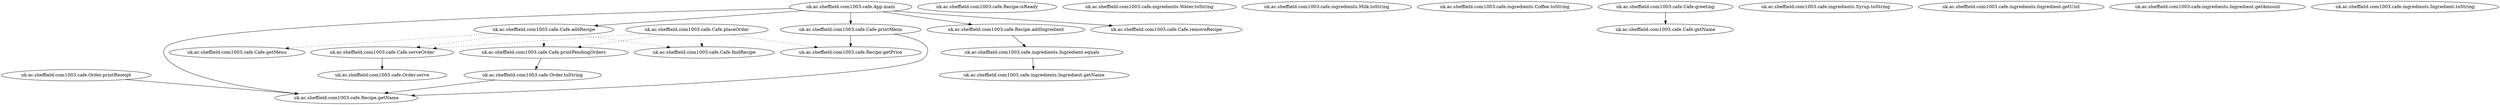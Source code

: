 digraph Cafe {
"Recipe.addIngredient" [label="uk.ac.sheffield.com1003.cafe.Recipe.addIngredient"];
"Recipe.addIngredient" -> "Ingredient.equals";
"Ingredient.equals" [label="uk.ac.sheffield.com1003.cafe.ingredients.Ingredient.equals"];
"Ingredient.equals" -> "Ingredient.getName";
"Recipe.getName" [label="uk.ac.sheffield.com1003.cafe.Recipe.getName"];
"Recipe.getPrice" [label="uk.ac.sheffield.com1003.cafe.Recipe.getPrice"];
"Recipe.isReady" [label="uk.ac.sheffield.com1003.cafe.Recipe.isReady"];
"Water.toString" [label="uk.ac.sheffield.com1003.cafe.ingredients.Water.toString"];
"Milk.toString" [label="uk.ac.sheffield.com1003.cafe.ingredients.Milk.toString"];
"Coffee.toString" [label="uk.ac.sheffield.com1003.cafe.ingredients.Coffee.toString"];
"Cafe.greeting" [label="uk.ac.sheffield.com1003.cafe.Cafe.greeting"];
"Cafe.greeting" -> "Cafe.getName";
"Cafe.getName" [label="uk.ac.sheffield.com1003.cafe.Cafe.getName"];
"Cafe.addRecipe" [label="uk.ac.sheffield.com1003.cafe.Cafe.addRecipe"];
"Cafe.addRecipe" -> "Cafe.getMenu"[style="dotted"];
"Cafe.addRecipe" -> "Cafe.findRecipe"[style="dotted"];
"Cafe.addRecipe" -> "Cafe.printPendingOrders"[style="dotted"];
"Cafe.addRecipe" -> "Cafe.serveOrder"[style="dotted"];
"Cafe.removeRecipe" [label="uk.ac.sheffield.com1003.cafe.Cafe.removeRecipe"];
"Cafe.getMenu" [label="uk.ac.sheffield.com1003.cafe.Cafe.getMenu"];
"Cafe.printPendingOrders" [label="uk.ac.sheffield.com1003.cafe.Cafe.printPendingOrders"];
"Cafe.printPendingOrders" -> "Order.toString";
"Order.toString" [label="uk.ac.sheffield.com1003.cafe.Order.toString"];
"Order.toString" -> "Recipe.getName";
"Cafe.printMenu" [label="uk.ac.sheffield.com1003.cafe.Cafe.printMenu"];
"Cafe.printMenu" -> "Recipe.getName";
"Cafe.printMenu" -> "Recipe.getPrice";
"Cafe.placeOrder" [label="uk.ac.sheffield.com1003.cafe.Cafe.placeOrder"];
"Cafe.placeOrder" -> "Cafe.findRecipe"[style="dotted"];
"Cafe.placeOrder" -> "Recipe.getPrice"[style="dotted"];
"Cafe.placeOrder" -> "Cafe.printPendingOrders"[style="dotted"];
"Cafe.placeOrder" -> "Cafe.serveOrder"[style="dotted"];
"Cafe.findRecipe" [label="uk.ac.sheffield.com1003.cafe.Cafe.findRecipe"];
"Cafe.serveOrder" [label="uk.ac.sheffield.com1003.cafe.Cafe.serveOrder"];
"Cafe.serveOrder" -> "Order.serve";
"Order.serve" [label="uk.ac.sheffield.com1003.cafe.Order.serve"];
"Syrup.toString" [label="uk.ac.sheffield.com1003.cafe.ingredients.Syrup.toString"];
"App.main" [label="uk.ac.sheffield.com1003.cafe.App.main"];
"App.main" -> "Recipe.addIngredient";
"App.main" -> "Cafe.addRecipe";
"App.main" -> "Cafe.removeRecipe";
"App.main" -> "Recipe.getName";
"App.main" -> "Cafe.printMenu";
"Order.printReceipt" [label="uk.ac.sheffield.com1003.cafe.Order.printReceipt"];
"Order.printReceipt" -> "Recipe.getName";
"Ingredient.getName" [label="uk.ac.sheffield.com1003.cafe.ingredients.Ingredient.getName"];
"Ingredient.getUnit" [label="uk.ac.sheffield.com1003.cafe.ingredients.Ingredient.getUnit"];
"Ingredient.getAmount" [label="uk.ac.sheffield.com1003.cafe.ingredients.Ingredient.getAmount"];
"Ingredient.toString" [label="uk.ac.sheffield.com1003.cafe.ingredients.Ingredient.toString"];
}
